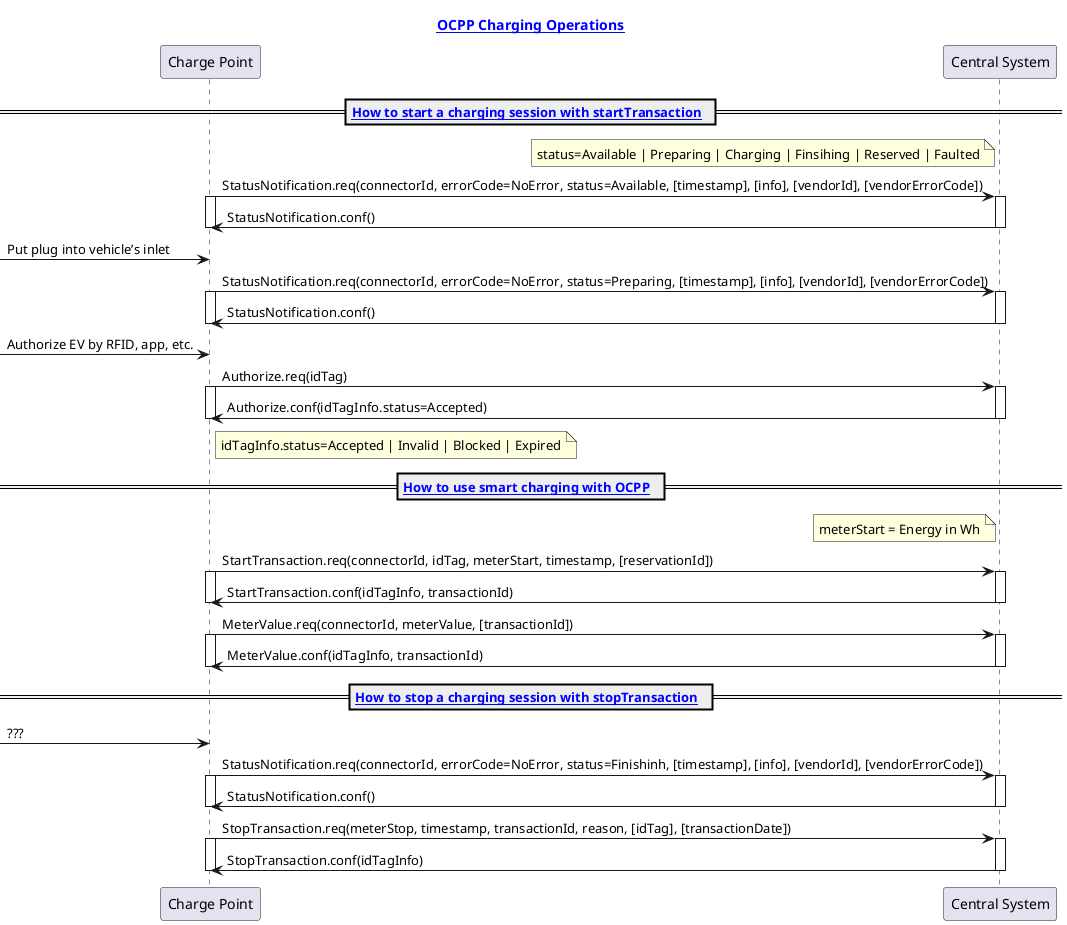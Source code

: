 @startuml OCPP Charging

title [[https://www.ampcontrol.io/ocpp-guide/how-to-use-ocpp-for-your-ev-charging-operations OCPP Charging Operations]]

participant "Charge Point" as CP
participant "Central System" as CMS

' --

== [[https://www.ampcontrol.io/ocpp-guide/how-to-start-an-ocpp-charging-session-with-starttransaction How to start a charging session with startTransaction]]  ==

'-- note over CP
'-- [[https://www.ampcontrol.io/ocpp-guide/how-to-start-an-ocpp-charging-session-with-starttransaction How to start a charging session with startTransaction]]
'-- end note

note left of CMS: status=Available | Preparing | Charging | Finsihing | Reserved | Faulted

CP ->  CMS : StatusNotification.req(connectorId, errorCode=NoError, status=Available, [timestamp], [info], [vendorId], [vendorErrorCode])
activate CP
activate CMS

CP <- CMS : StatusNotification.conf()
deactivate CMS
deactivate CP

'--

[-> CP: Put plug into vehicle’s inlet

CP ->  CMS : StatusNotification.req(connectorId, errorCode=NoError, status=Preparing, [timestamp], [info], [vendorId], [vendorErrorCode])
activate CP
activate CMS

CP <- CMS : StatusNotification.conf()
deactivate CMS
deactivate CP

' --

[-> CP: Authorize EV by RFID, app, etc.

CP ->  CMS : Authorize.req(idTag)
activate CP
activate CMS

CP <- CMS : Authorize.conf(idTagInfo.status=Accepted)
deactivate CMS
deactivate CP

note right of CP: idTagInfo.status=Accepted | Invalid | Blocked | Expired

' --

== [[https://www.ampcontrol.io/ocpp-guide/how-to-use-smart-charging-with-ocpp How to use smart charging with OCPP]]  ==

note left of CMS: meterStart = Energy in Wh

CP ->  CMS : StartTransaction.req(connectorId, idTag, meterStart, timestamp, [reservationId])
activate CP
activate CMS

CP <- CMS : StartTransaction.conf(idTagInfo, transactionId)
deactivate CMS
deactivate CP

' --

CP ->  CMS : MeterValue.req(connectorId, meterValue, [transactionId])
activate CP
activate CMS

CP <- CMS : MeterValue.conf(idTagInfo, transactionId)
deactivate CMS
deactivate CP

' --

== [[https://www.ampcontrol.io/ocpp-guide/how-to-stop-a-charging-session-with-stoptransaction How to stop a charging session with stopTransaction]]  ==

[-> CP: ???

CP ->  CMS : StatusNotification.req(connectorId, errorCode=NoError, status=Finishinh, [timestamp], [info], [vendorId], [vendorErrorCode])
activate CP
activate CMS

CP <- CMS : StatusNotification.conf()
deactivate CMS
deactivate CP

'--

CP ->  CMS : StopTransaction.req(meterStop, timestamp, transactionId, reason, [idTag], [transactionDate])
activate CP
activate CMS

CP <- CMS : StopTransaction.conf(idTagInfo)
deactivate CMS
deactivate CP

@enduml
